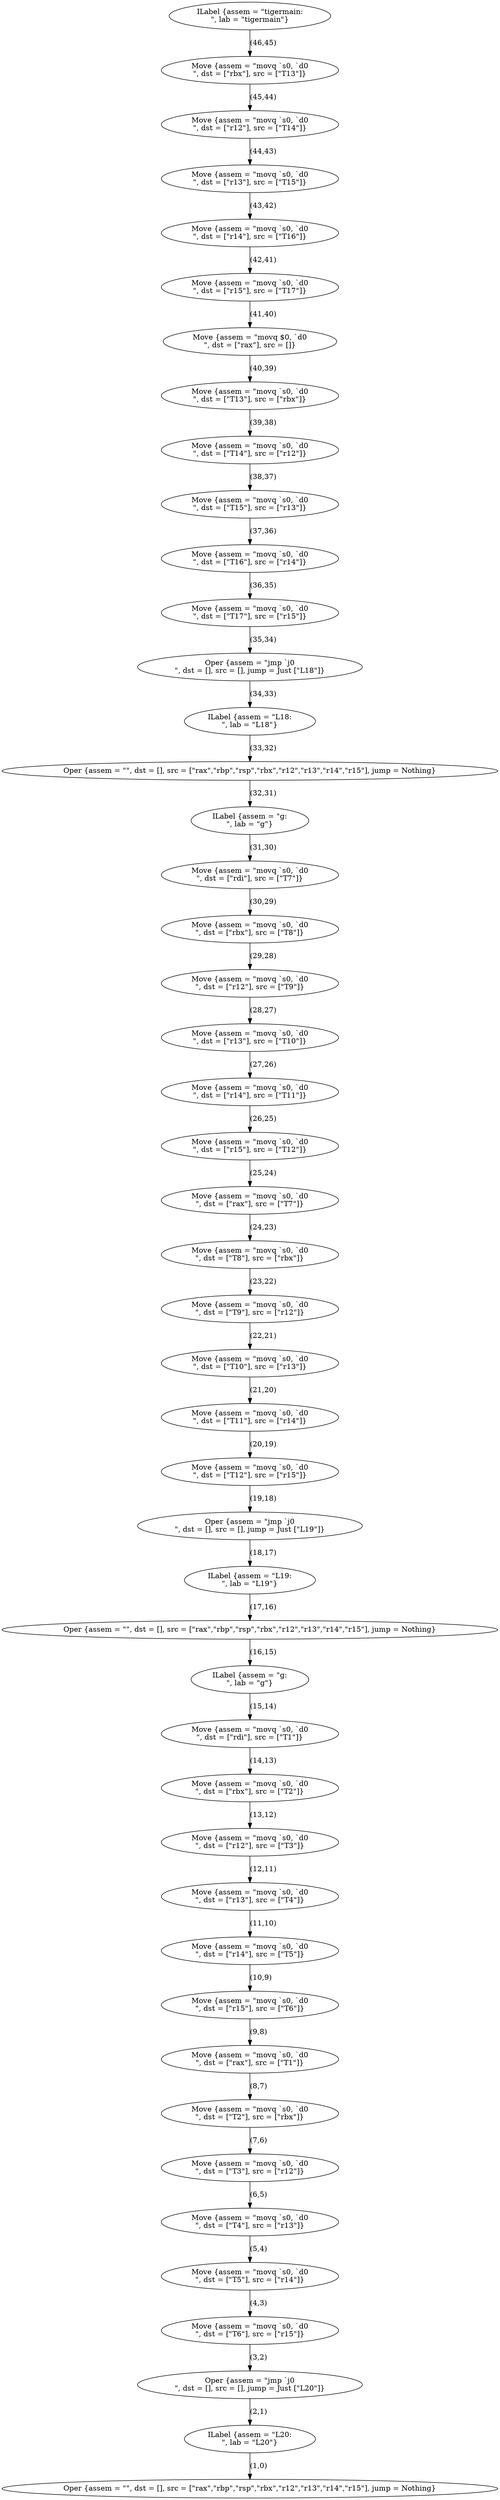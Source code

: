 strict digraph FlowGraph {
    46 [label="ILabel {assem = \"tigermain:\n\", lab = \"tigermain\"}"];
    45 [label="Move {assem = \"movq `s0, `d0\n\", dst = [\"rbx\"], src = [\"T13\"]}"];
    44 [label="Move {assem = \"movq `s0, `d0\n\", dst = [\"r12\"], src = [\"T14\"]}"];
    43 [label="Move {assem = \"movq `s0, `d0\n\", dst = [\"r13\"], src = [\"T15\"]}"];
    42 [label="Move {assem = \"movq `s0, `d0\n\", dst = [\"r14\"], src = [\"T16\"]}"];
    41 [label="Move {assem = \"movq `s0, `d0\n\", dst = [\"r15\"], src = [\"T17\"]}"];
    40 [label="Move {assem = \"movq $0, `d0\n\", dst = [\"rax\"], src = []}"];
    39 [label="Move {assem = \"movq `s0, `d0\n\", dst = [\"T13\"], src = [\"rbx\"]}"];
    38 [label="Move {assem = \"movq `s0, `d0\n\", dst = [\"T14\"], src = [\"r12\"]}"];
    37 [label="Move {assem = \"movq `s0, `d0\n\", dst = [\"T15\"], src = [\"r13\"]}"];
    36 [label="Move {assem = \"movq `s0, `d0\n\", dst = [\"T16\"], src = [\"r14\"]}"];
    35 [label="Move {assem = \"movq `s0, `d0\n\", dst = [\"T17\"], src = [\"r15\"]}"];
    34 [label="Oper {assem = \"jmp `j0\n\", dst = [], src = [], jump = Just [\"L18\"]}"];
    33 [label="ILabel {assem = \"L18:\n\", lab = \"L18\"}"];
    32 [label="Oper {assem = \"\", dst = [], src = [\"rax\",\"rbp\",\"rsp\",\"rbx\",\"r12\",\"r13\",\"r14\",\"r15\"], jump = Nothing}"];
    31 [label="ILabel {assem = \"g:\n\", lab = \"g\"}"];
    30 [label="Move {assem = \"movq `s0, `d0\n\", dst = [\"rdi\"], src = [\"T7\"]}"];
    29 [label="Move {assem = \"movq `s0, `d0\n\", dst = [\"rbx\"], src = [\"T8\"]}"];
    28 [label="Move {assem = \"movq `s0, `d0\n\", dst = [\"r12\"], src = [\"T9\"]}"];
    27 [label="Move {assem = \"movq `s0, `d0\n\", dst = [\"r13\"], src = [\"T10\"]}"];
    26 [label="Move {assem = \"movq `s0, `d0\n\", dst = [\"r14\"], src = [\"T11\"]}"];
    25 [label="Move {assem = \"movq `s0, `d0\n\", dst = [\"r15\"], src = [\"T12\"]}"];
    24 [label="Move {assem = \"movq `s0, `d0\n\", dst = [\"rax\"], src = [\"T7\"]}"];
    23 [label="Move {assem = \"movq `s0, `d0\n\", dst = [\"T8\"], src = [\"rbx\"]}"];
    22 [label="Move {assem = \"movq `s0, `d0\n\", dst = [\"T9\"], src = [\"r12\"]}"];
    21 [label="Move {assem = \"movq `s0, `d0\n\", dst = [\"T10\"], src = [\"r13\"]}"];
    20 [label="Move {assem = \"movq `s0, `d0\n\", dst = [\"T11\"], src = [\"r14\"]}"];
    19 [label="Move {assem = \"movq `s0, `d0\n\", dst = [\"T12\"], src = [\"r15\"]}"];
    18 [label="Oper {assem = \"jmp `j0\n\", dst = [], src = [], jump = Just [\"L19\"]}"];
    17 [label="ILabel {assem = \"L19:\n\", lab = \"L19\"}"];
    16 [label="Oper {assem = \"\", dst = [], src = [\"rax\",\"rbp\",\"rsp\",\"rbx\",\"r12\",\"r13\",\"r14\",\"r15\"], jump = Nothing}"];
    15 [label="ILabel {assem = \"g:\n\", lab = \"g\"}"];
    14 [label="Move {assem = \"movq `s0, `d0\n\", dst = [\"rdi\"], src = [\"T1\"]}"];
    13 [label="Move {assem = \"movq `s0, `d0\n\", dst = [\"rbx\"], src = [\"T2\"]}"];
    12 [label="Move {assem = \"movq `s0, `d0\n\", dst = [\"r12\"], src = [\"T3\"]}"];
    11 [label="Move {assem = \"movq `s0, `d0\n\", dst = [\"r13\"], src = [\"T4\"]}"];
    10 [label="Move {assem = \"movq `s0, `d0\n\", dst = [\"r14\"], src = [\"T5\"]}"];
    9 [label="Move {assem = \"movq `s0, `d0\n\", dst = [\"r15\"], src = [\"T6\"]}"];
    8 [label="Move {assem = \"movq `s0, `d0\n\", dst = [\"rax\"], src = [\"T1\"]}"];
    7 [label="Move {assem = \"movq `s0, `d0\n\", dst = [\"T2\"], src = [\"rbx\"]}"];
    6 [label="Move {assem = \"movq `s0, `d0\n\", dst = [\"T3\"], src = [\"r12\"]}"];
    5 [label="Move {assem = \"movq `s0, `d0\n\", dst = [\"T4\"], src = [\"r13\"]}"];
    4 [label="Move {assem = \"movq `s0, `d0\n\", dst = [\"T5\"], src = [\"r14\"]}"];
    3 [label="Move {assem = \"movq `s0, `d0\n\", dst = [\"T6\"], src = [\"r15\"]}"];
    2 [label="Oper {assem = \"jmp `j0\n\", dst = [], src = [], jump = Just [\"L20\"]}"];
    1 [label="ILabel {assem = \"L20:\n\", lab = \"L20\"}"];
    0 [label="Oper {assem = \"\", dst = [], src = [\"rax\",\"rbp\",\"rsp\",\"rbx\",\"r12\",\"r13\",\"r14\",\"r15\"], jump = Nothing}"];
    46 -> 45 [label="(46,45)"];
    45 -> 44 [label="(45,44)"];
    44 -> 43 [label="(44,43)"];
    43 -> 42 [label="(43,42)"];
    42 -> 41 [label="(42,41)"];
    41 -> 40 [label="(41,40)"];
    40 -> 39 [label="(40,39)"];
    39 -> 38 [label="(39,38)"];
    38 -> 37 [label="(38,37)"];
    37 -> 36 [label="(37,36)"];
    36 -> 35 [label="(36,35)"];
    35 -> 34 [label="(35,34)"];
    34 -> 33 [label="(34,33)"];
    33 -> 32 [label="(33,32)"];
    32 -> 31 [label="(32,31)"];
    31 -> 30 [label="(31,30)"];
    30 -> 29 [label="(30,29)"];
    29 -> 28 [label="(29,28)"];
    28 -> 27 [label="(28,27)"];
    27 -> 26 [label="(27,26)"];
    26 -> 25 [label="(26,25)"];
    25 -> 24 [label="(25,24)"];
    24 -> 23 [label="(24,23)"];
    23 -> 22 [label="(23,22)"];
    22 -> 21 [label="(22,21)"];
    21 -> 20 [label="(21,20)"];
    20 -> 19 [label="(20,19)"];
    19 -> 18 [label="(19,18)"];
    18 -> 17 [label="(18,17)"];
    17 -> 16 [label="(17,16)"];
    16 -> 15 [label="(16,15)"];
    15 -> 14 [label="(15,14)"];
    14 -> 13 [label="(14,13)"];
    13 -> 12 [label="(13,12)"];
    12 -> 11 [label="(12,11)"];
    11 -> 10 [label="(11,10)"];
    10 -> 9 [label="(10,9)"];
    9 -> 8 [label="(9,8)"];
    8 -> 7 [label="(8,7)"];
    7 -> 6 [label="(7,6)"];
    6 -> 5 [label="(6,5)"];
    5 -> 4 [label="(5,4)"];
    4 -> 3 [label="(4,3)"];
    3 -> 2 [label="(3,2)"];
    2 -> 1 [label="(2,1)"];
    1 -> 0 [label="(1,0)"];
}